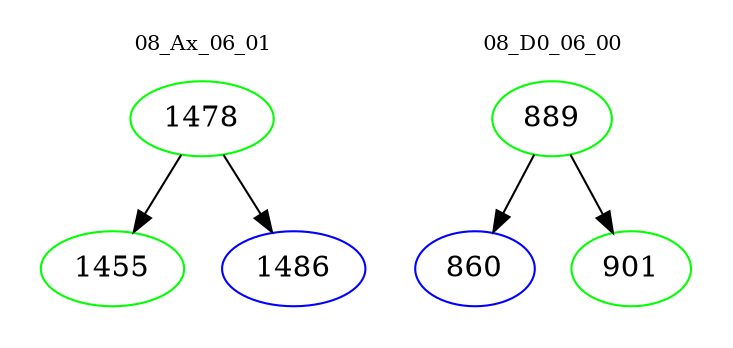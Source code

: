 digraph{
subgraph cluster_0 {
color = white
label = "08_Ax_06_01";
fontsize=10;
T0_1478 [label="1478", color="green"]
T0_1478 -> T0_1455 [color="black"]
T0_1455 [label="1455", color="green"]
T0_1478 -> T0_1486 [color="black"]
T0_1486 [label="1486", color="blue"]
}
subgraph cluster_1 {
color = white
label = "08_D0_06_00";
fontsize=10;
T1_889 [label="889", color="green"]
T1_889 -> T1_860 [color="black"]
T1_860 [label="860", color="blue"]
T1_889 -> T1_901 [color="black"]
T1_901 [label="901", color="green"]
}
}
